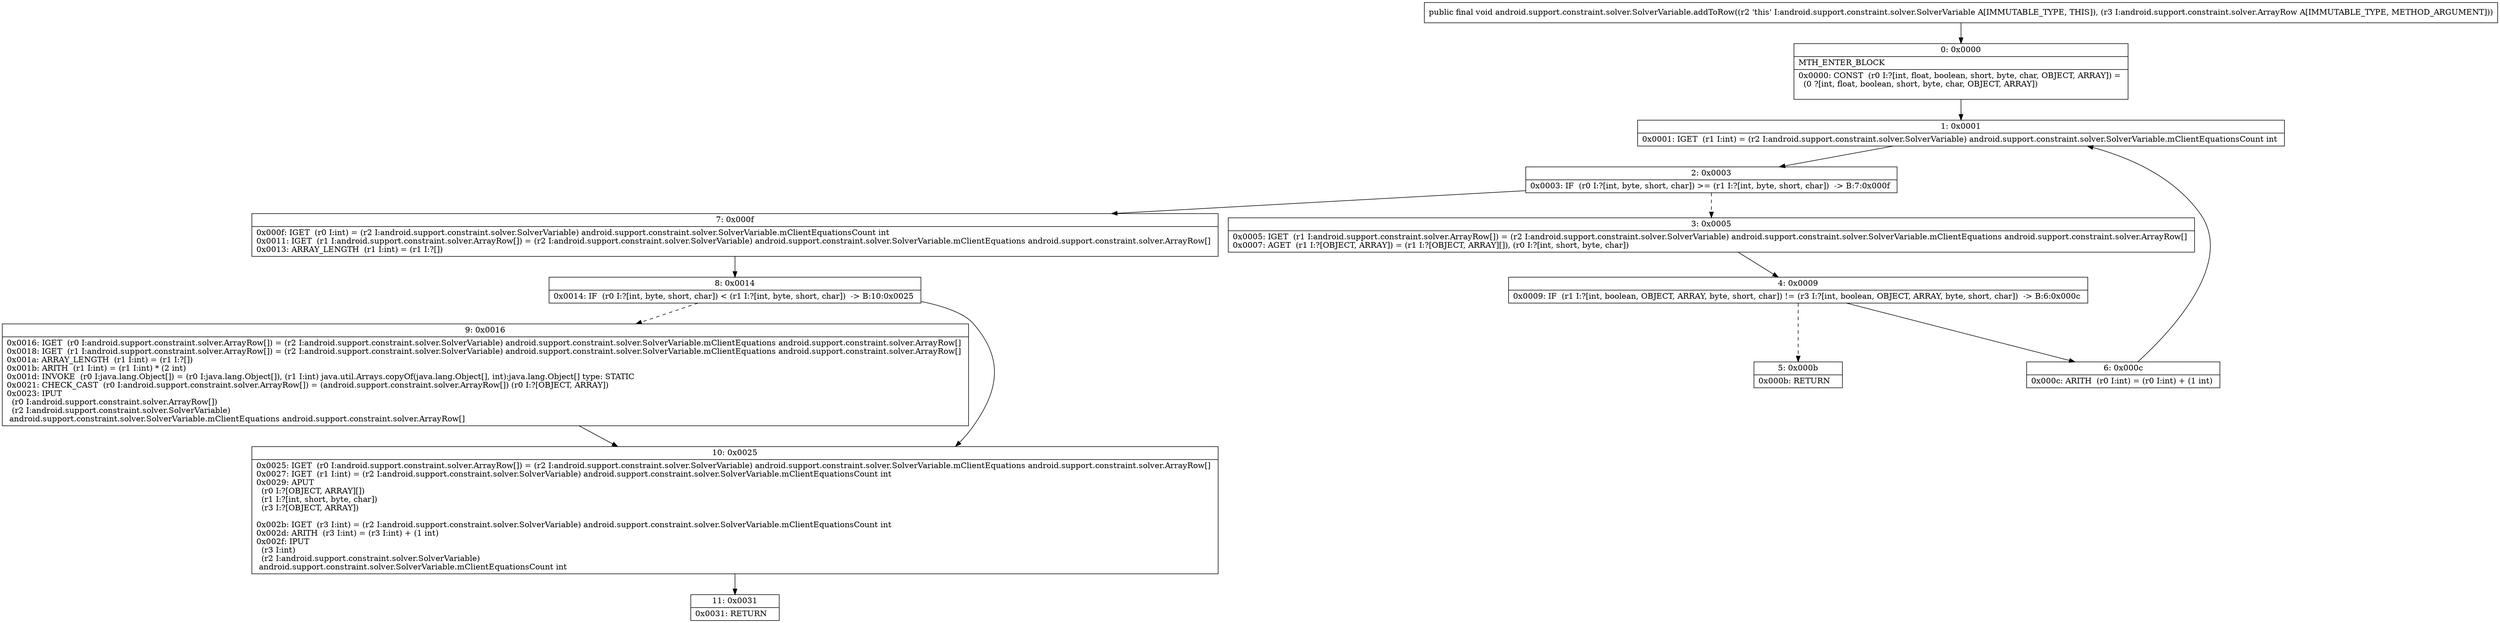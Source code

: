 digraph "CFG forandroid.support.constraint.solver.SolverVariable.addToRow(Landroid\/support\/constraint\/solver\/ArrayRow;)V" {
Node_0 [shape=record,label="{0\:\ 0x0000|MTH_ENTER_BLOCK\l|0x0000: CONST  (r0 I:?[int, float, boolean, short, byte, char, OBJECT, ARRAY]) = \l  (0 ?[int, float, boolean, short, byte, char, OBJECT, ARRAY])\l \l}"];
Node_1 [shape=record,label="{1\:\ 0x0001|0x0001: IGET  (r1 I:int) = (r2 I:android.support.constraint.solver.SolverVariable) android.support.constraint.solver.SolverVariable.mClientEquationsCount int \l}"];
Node_2 [shape=record,label="{2\:\ 0x0003|0x0003: IF  (r0 I:?[int, byte, short, char]) \>= (r1 I:?[int, byte, short, char])  \-\> B:7:0x000f \l}"];
Node_3 [shape=record,label="{3\:\ 0x0005|0x0005: IGET  (r1 I:android.support.constraint.solver.ArrayRow[]) = (r2 I:android.support.constraint.solver.SolverVariable) android.support.constraint.solver.SolverVariable.mClientEquations android.support.constraint.solver.ArrayRow[] \l0x0007: AGET  (r1 I:?[OBJECT, ARRAY]) = (r1 I:?[OBJECT, ARRAY][]), (r0 I:?[int, short, byte, char]) \l}"];
Node_4 [shape=record,label="{4\:\ 0x0009|0x0009: IF  (r1 I:?[int, boolean, OBJECT, ARRAY, byte, short, char]) != (r3 I:?[int, boolean, OBJECT, ARRAY, byte, short, char])  \-\> B:6:0x000c \l}"];
Node_5 [shape=record,label="{5\:\ 0x000b|0x000b: RETURN   \l}"];
Node_6 [shape=record,label="{6\:\ 0x000c|0x000c: ARITH  (r0 I:int) = (r0 I:int) + (1 int) \l}"];
Node_7 [shape=record,label="{7\:\ 0x000f|0x000f: IGET  (r0 I:int) = (r2 I:android.support.constraint.solver.SolverVariable) android.support.constraint.solver.SolverVariable.mClientEquationsCount int \l0x0011: IGET  (r1 I:android.support.constraint.solver.ArrayRow[]) = (r2 I:android.support.constraint.solver.SolverVariable) android.support.constraint.solver.SolverVariable.mClientEquations android.support.constraint.solver.ArrayRow[] \l0x0013: ARRAY_LENGTH  (r1 I:int) = (r1 I:?[]) \l}"];
Node_8 [shape=record,label="{8\:\ 0x0014|0x0014: IF  (r0 I:?[int, byte, short, char]) \< (r1 I:?[int, byte, short, char])  \-\> B:10:0x0025 \l}"];
Node_9 [shape=record,label="{9\:\ 0x0016|0x0016: IGET  (r0 I:android.support.constraint.solver.ArrayRow[]) = (r2 I:android.support.constraint.solver.SolverVariable) android.support.constraint.solver.SolverVariable.mClientEquations android.support.constraint.solver.ArrayRow[] \l0x0018: IGET  (r1 I:android.support.constraint.solver.ArrayRow[]) = (r2 I:android.support.constraint.solver.SolverVariable) android.support.constraint.solver.SolverVariable.mClientEquations android.support.constraint.solver.ArrayRow[] \l0x001a: ARRAY_LENGTH  (r1 I:int) = (r1 I:?[]) \l0x001b: ARITH  (r1 I:int) = (r1 I:int) * (2 int) \l0x001d: INVOKE  (r0 I:java.lang.Object[]) = (r0 I:java.lang.Object[]), (r1 I:int) java.util.Arrays.copyOf(java.lang.Object[], int):java.lang.Object[] type: STATIC \l0x0021: CHECK_CAST  (r0 I:android.support.constraint.solver.ArrayRow[]) = (android.support.constraint.solver.ArrayRow[]) (r0 I:?[OBJECT, ARRAY]) \l0x0023: IPUT  \l  (r0 I:android.support.constraint.solver.ArrayRow[])\l  (r2 I:android.support.constraint.solver.SolverVariable)\l android.support.constraint.solver.SolverVariable.mClientEquations android.support.constraint.solver.ArrayRow[] \l}"];
Node_10 [shape=record,label="{10\:\ 0x0025|0x0025: IGET  (r0 I:android.support.constraint.solver.ArrayRow[]) = (r2 I:android.support.constraint.solver.SolverVariable) android.support.constraint.solver.SolverVariable.mClientEquations android.support.constraint.solver.ArrayRow[] \l0x0027: IGET  (r1 I:int) = (r2 I:android.support.constraint.solver.SolverVariable) android.support.constraint.solver.SolverVariable.mClientEquationsCount int \l0x0029: APUT  \l  (r0 I:?[OBJECT, ARRAY][])\l  (r1 I:?[int, short, byte, char])\l  (r3 I:?[OBJECT, ARRAY])\l \l0x002b: IGET  (r3 I:int) = (r2 I:android.support.constraint.solver.SolverVariable) android.support.constraint.solver.SolverVariable.mClientEquationsCount int \l0x002d: ARITH  (r3 I:int) = (r3 I:int) + (1 int) \l0x002f: IPUT  \l  (r3 I:int)\l  (r2 I:android.support.constraint.solver.SolverVariable)\l android.support.constraint.solver.SolverVariable.mClientEquationsCount int \l}"];
Node_11 [shape=record,label="{11\:\ 0x0031|0x0031: RETURN   \l}"];
MethodNode[shape=record,label="{public final void android.support.constraint.solver.SolverVariable.addToRow((r2 'this' I:android.support.constraint.solver.SolverVariable A[IMMUTABLE_TYPE, THIS]), (r3 I:android.support.constraint.solver.ArrayRow A[IMMUTABLE_TYPE, METHOD_ARGUMENT])) }"];
MethodNode -> Node_0;
Node_0 -> Node_1;
Node_1 -> Node_2;
Node_2 -> Node_3[style=dashed];
Node_2 -> Node_7;
Node_3 -> Node_4;
Node_4 -> Node_5[style=dashed];
Node_4 -> Node_6;
Node_6 -> Node_1;
Node_7 -> Node_8;
Node_8 -> Node_9[style=dashed];
Node_8 -> Node_10;
Node_9 -> Node_10;
Node_10 -> Node_11;
}

